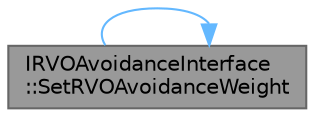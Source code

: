 digraph "IRVOAvoidanceInterface::SetRVOAvoidanceWeight"
{
 // INTERACTIVE_SVG=YES
 // LATEX_PDF_SIZE
  bgcolor="transparent";
  edge [fontname=Helvetica,fontsize=10,labelfontname=Helvetica,labelfontsize=10];
  node [fontname=Helvetica,fontsize=10,shape=box,height=0.2,width=0.4];
  rankdir="LR";
  Node1 [id="Node000001",label="IRVOAvoidanceInterface\l::SetRVOAvoidanceWeight",height=0.2,width=0.4,color="gray40", fillcolor="grey60", style="filled", fontcolor="black",tooltip="Store the AvoidanceWeight generated by the Avoidance Manager."];
  Node1 -> Node1 [id="edge1_Node000001_Node000001",color="steelblue1",style="solid",tooltip=" "];
}
